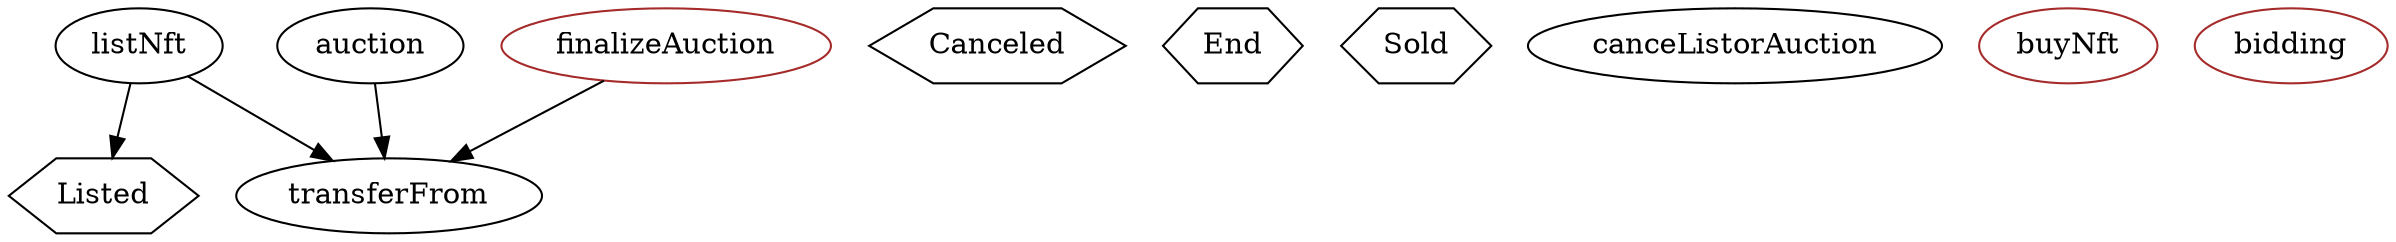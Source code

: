 strict digraph {
  Listed [shape=hexagon]
  Canceled [shape=hexagon]
  End [shape=hexagon]
  Sold [shape=hexagon]
  listNft
  transferFrom
  canceListorAuction
  buyNft [color=brown]
  auction
  bidding [color=brown]
  finalizeAuction [color=brown]
  listNft -> transferFrom
  listNft -> Listed
  auction -> transferFrom
  finalizeAuction -> transferFrom
}

